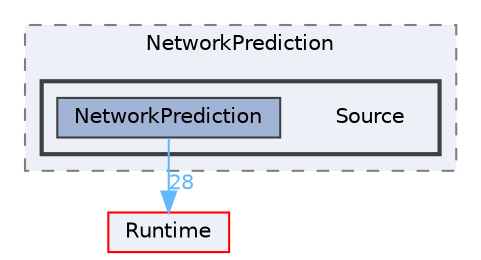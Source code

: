 digraph "Source"
{
 // INTERACTIVE_SVG=YES
 // LATEX_PDF_SIZE
  bgcolor="transparent";
  edge [fontname=Helvetica,fontsize=10,labelfontname=Helvetica,labelfontsize=10];
  node [fontname=Helvetica,fontsize=10,shape=box,height=0.2,width=0.4];
  compound=true
  subgraph clusterdir_54f62b962e67994f51c1c8bb79ac2c22 {
    graph [ bgcolor="#edf0f7", pencolor="grey50", label="NetworkPrediction", fontname=Helvetica,fontsize=10 style="filled,dashed", URL="dir_54f62b962e67994f51c1c8bb79ac2c22.html",tooltip=""]
  subgraph clusterdir_00e1f22e13ee2639f2ca66791c4dee8b {
    graph [ bgcolor="#edf0f7", pencolor="grey25", label="", fontname=Helvetica,fontsize=10 style="filled,bold", URL="dir_00e1f22e13ee2639f2ca66791c4dee8b.html",tooltip=""]
    dir_00e1f22e13ee2639f2ca66791c4dee8b [shape=plaintext, label="Source"];
  dir_30d3e79bfc4be210b3423972cb318956 [label="NetworkPrediction", fillcolor="#a2b4d6", color="grey25", style="filled", URL="dir_30d3e79bfc4be210b3423972cb318956.html",tooltip=""];
  }
  }
  dir_7536b172fbd480bfd146a1b1acd6856b [label="Runtime", fillcolor="#edf0f7", color="red", style="filled", URL="dir_7536b172fbd480bfd146a1b1acd6856b.html",tooltip=""];
  dir_30d3e79bfc4be210b3423972cb318956->dir_7536b172fbd480bfd146a1b1acd6856b [headlabel="28", labeldistance=1.5 headhref="dir_000690_000984.html" href="dir_000690_000984.html" color="steelblue1" fontcolor="steelblue1"];
}
